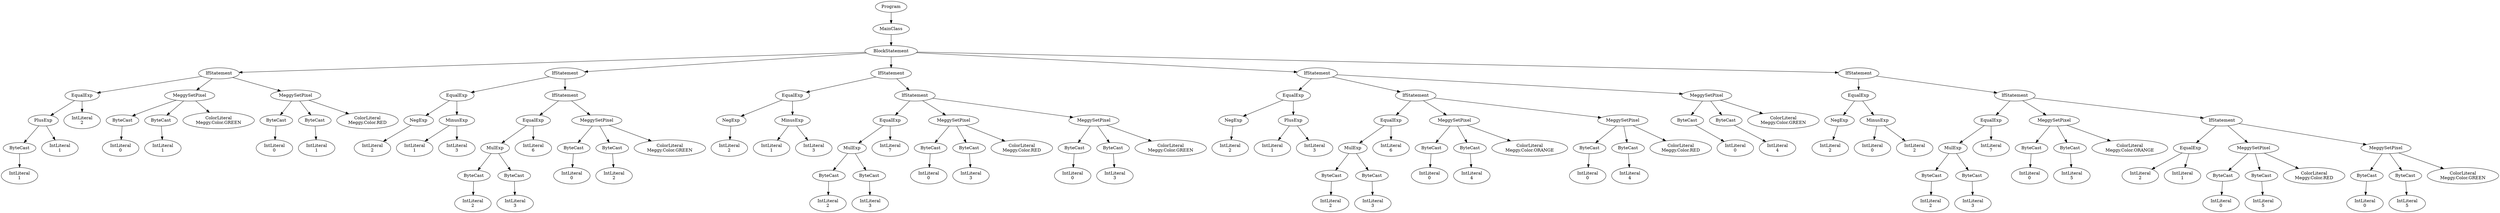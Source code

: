 digraph ASTGraph {
0 [ label="Program" ];
1 [ label="MainClass" ];
0 -> 1
2 [ label="BlockStatement" ];
1 -> 2
3 [ label="IfStatement" ];
2 -> 3
4 [ label="EqualExp" ];
3 -> 4
5 [ label="PlusExp" ];
4 -> 5
6 [ label="ByteCast" ];
5 -> 6
7 [ label="IntLiteral\n1" ];
6 -> 7
8 [ label="IntLiteral\n1" ];
5 -> 8
9 [ label="IntLiteral\n2" ];
4 -> 9
10 [ label="MeggySetPixel" ];
3 -> 10
11 [ label="ByteCast" ];
10 -> 11
12 [ label="IntLiteral\n0" ];
11 -> 12
13 [ label="ByteCast" ];
10 -> 13
14 [ label="IntLiteral\n1" ];
13 -> 14
15 [ label="ColorLiteral\nMeggy.Color.GREEN" ];
10 -> 15
16 [ label="MeggySetPixel" ];
3 -> 16
17 [ label="ByteCast" ];
16 -> 17
18 [ label="IntLiteral\n0" ];
17 -> 18
19 [ label="ByteCast" ];
16 -> 19
20 [ label="IntLiteral\n1" ];
19 -> 20
21 [ label="ColorLiteral\nMeggy.Color.RED" ];
16 -> 21
22 [ label="IfStatement" ];
2 -> 22
23 [ label="EqualExp" ];
22 -> 23
24 [ label="NegExp" ];
23 -> 24
25 [ label="IntLiteral\n2" ];
24 -> 25
26 [ label="MinusExp" ];
23 -> 26
27 [ label="IntLiteral\n1" ];
26 -> 27
28 [ label="IntLiteral\n3" ];
26 -> 28
29 [ label="IfStatement" ];
22 -> 29
30 [ label="EqualExp" ];
29 -> 30
31 [ label="MulExp" ];
30 -> 31
32 [ label="ByteCast" ];
31 -> 32
33 [ label="IntLiteral\n2" ];
32 -> 33
34 [ label="ByteCast" ];
31 -> 34
35 [ label="IntLiteral\n3" ];
34 -> 35
36 [ label="IntLiteral\n6" ];
30 -> 36
37 [ label="MeggySetPixel" ];
29 -> 37
38 [ label="ByteCast" ];
37 -> 38
39 [ label="IntLiteral\n0" ];
38 -> 39
40 [ label="ByteCast" ];
37 -> 40
41 [ label="IntLiteral\n2" ];
40 -> 41
42 [ label="ColorLiteral\nMeggy.Color.GREEN" ];
37 -> 42
43 [ label="IfStatement" ];
2 -> 43
44 [ label="EqualExp" ];
43 -> 44
45 [ label="NegExp" ];
44 -> 45
46 [ label="IntLiteral\n2" ];
45 -> 46
47 [ label="MinusExp" ];
44 -> 47
48 [ label="IntLiteral\n1" ];
47 -> 48
49 [ label="IntLiteral\n3" ];
47 -> 49
50 [ label="IfStatement" ];
43 -> 50
51 [ label="EqualExp" ];
50 -> 51
52 [ label="MulExp" ];
51 -> 52
53 [ label="ByteCast" ];
52 -> 53
54 [ label="IntLiteral\n2" ];
53 -> 54
55 [ label="ByteCast" ];
52 -> 55
56 [ label="IntLiteral\n3" ];
55 -> 56
57 [ label="IntLiteral\n7" ];
51 -> 57
58 [ label="MeggySetPixel" ];
50 -> 58
59 [ label="ByteCast" ];
58 -> 59
60 [ label="IntLiteral\n0" ];
59 -> 60
61 [ label="ByteCast" ];
58 -> 61
62 [ label="IntLiteral\n3" ];
61 -> 62
63 [ label="ColorLiteral\nMeggy.Color.RED" ];
58 -> 63
64 [ label="MeggySetPixel" ];
50 -> 64
65 [ label="ByteCast" ];
64 -> 65
66 [ label="IntLiteral\n0" ];
65 -> 66
67 [ label="ByteCast" ];
64 -> 67
68 [ label="IntLiteral\n3" ];
67 -> 68
69 [ label="ColorLiteral\nMeggy.Color.GREEN" ];
64 -> 69
70 [ label="IfStatement" ];
2 -> 70
71 [ label="EqualExp" ];
70 -> 71
72 [ label="NegExp" ];
71 -> 72
73 [ label="IntLiteral\n2" ];
72 -> 73
74 [ label="PlusExp" ];
71 -> 74
75 [ label="IntLiteral\n1" ];
74 -> 75
76 [ label="IntLiteral\n3" ];
74 -> 76
77 [ label="IfStatement" ];
70 -> 77
78 [ label="EqualExp" ];
77 -> 78
79 [ label="MulExp" ];
78 -> 79
80 [ label="ByteCast" ];
79 -> 80
81 [ label="IntLiteral\n2" ];
80 -> 81
82 [ label="ByteCast" ];
79 -> 82
83 [ label="IntLiteral\n3" ];
82 -> 83
84 [ label="IntLiteral\n6" ];
78 -> 84
85 [ label="MeggySetPixel" ];
77 -> 85
86 [ label="ByteCast" ];
85 -> 86
87 [ label="IntLiteral\n0" ];
86 -> 87
88 [ label="ByteCast" ];
85 -> 88
89 [ label="IntLiteral\n4" ];
88 -> 89
90 [ label="ColorLiteral\nMeggy.Color.ORANGE" ];
85 -> 90
91 [ label="MeggySetPixel" ];
77 -> 91
92 [ label="ByteCast" ];
91 -> 92
93 [ label="IntLiteral\n0" ];
92 -> 93
94 [ label="ByteCast" ];
91 -> 94
95 [ label="IntLiteral\n4" ];
94 -> 95
96 [ label="ColorLiteral\nMeggy.Color.RED" ];
91 -> 96
97 [ label="MeggySetPixel" ];
70 -> 97
98 [ label="ByteCast" ];
97 -> 98
99 [ label="IntLiteral\n0" ];
98 -> 99
100 [ label="ByteCast" ];
97 -> 100
101 [ label="IntLiteral\n4" ];
100 -> 101
102 [ label="ColorLiteral\nMeggy.Color.GREEN" ];
97 -> 102
103 [ label="IfStatement" ];
2 -> 103
104 [ label="EqualExp" ];
103 -> 104
105 [ label="NegExp" ];
104 -> 105
106 [ label="IntLiteral\n2" ];
105 -> 106
107 [ label="MinusExp" ];
104 -> 107
108 [ label="IntLiteral\n0" ];
107 -> 108
109 [ label="IntLiteral\n2" ];
107 -> 109
110 [ label="IfStatement" ];
103 -> 110
111 [ label="EqualExp" ];
110 -> 111
112 [ label="MulExp" ];
111 -> 112
113 [ label="ByteCast" ];
112 -> 113
114 [ label="IntLiteral\n2" ];
113 -> 114
115 [ label="ByteCast" ];
112 -> 115
116 [ label="IntLiteral\n3" ];
115 -> 116
117 [ label="IntLiteral\n7" ];
111 -> 117
118 [ label="MeggySetPixel" ];
110 -> 118
119 [ label="ByteCast" ];
118 -> 119
120 [ label="IntLiteral\n0" ];
119 -> 120
121 [ label="ByteCast" ];
118 -> 121
122 [ label="IntLiteral\n5" ];
121 -> 122
123 [ label="ColorLiteral\nMeggy.Color.ORANGE" ];
118 -> 123
124 [ label="IfStatement" ];
110 -> 124
125 [ label="EqualExp" ];
124 -> 125
126 [ label="IntLiteral\n2" ];
125 -> 126
127 [ label="IntLiteral\n1" ];
125 -> 127
128 [ label="MeggySetPixel" ];
124 -> 128
129 [ label="ByteCast" ];
128 -> 129
130 [ label="IntLiteral\n0" ];
129 -> 130
131 [ label="ByteCast" ];
128 -> 131
132 [ label="IntLiteral\n5" ];
131 -> 132
133 [ label="ColorLiteral\nMeggy.Color.RED" ];
128 -> 133
134 [ label="MeggySetPixel" ];
124 -> 134
135 [ label="ByteCast" ];
134 -> 135
136 [ label="IntLiteral\n0" ];
135 -> 136
137 [ label="ByteCast" ];
134 -> 137
138 [ label="IntLiteral\n5" ];
137 -> 138
139 [ label="ColorLiteral\nMeggy.Color.GREEN" ];
134 -> 139
}
